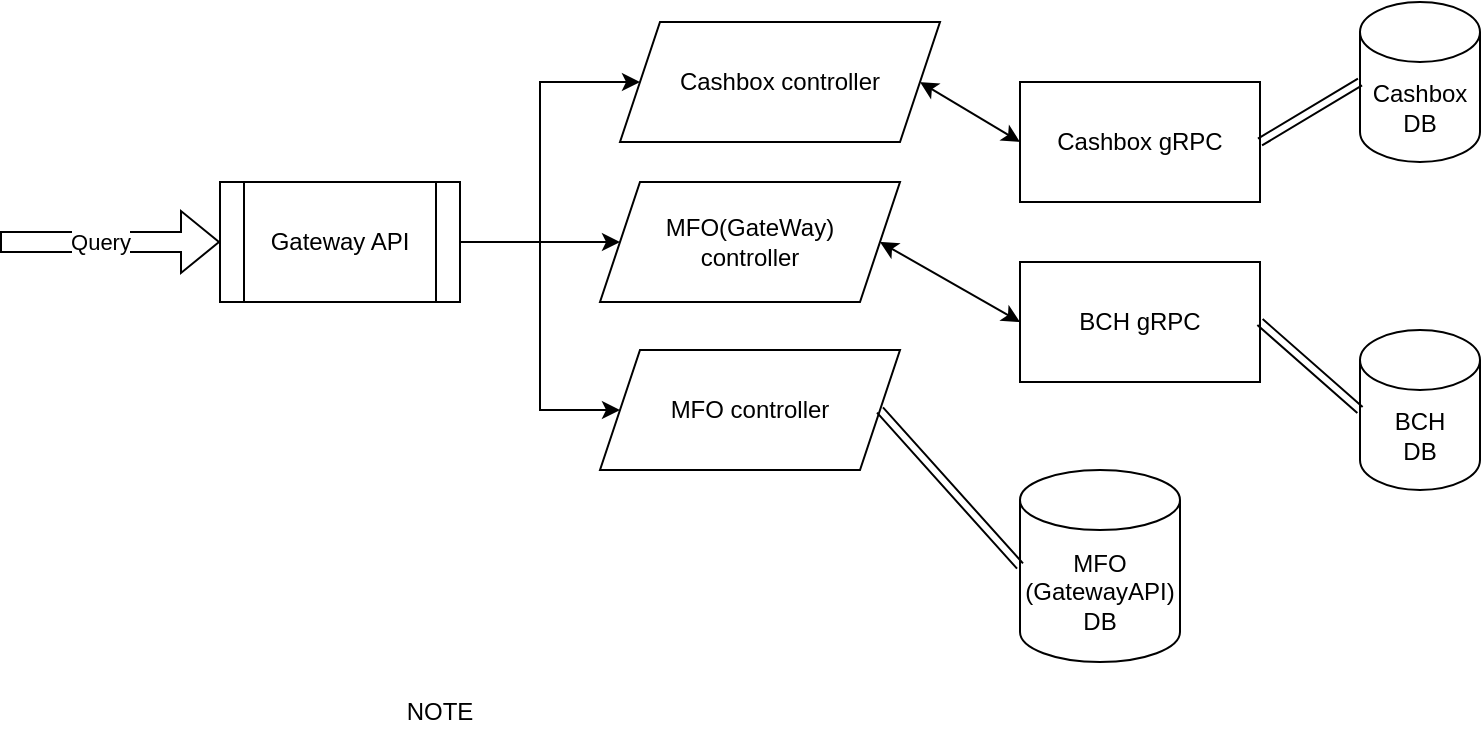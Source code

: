 <mxfile version="17.4.4" type="device"><diagram id="yAWjqaBuLYbQz8tXXDq8" name="Page-1"><mxGraphModel dx="1422" dy="791" grid="1" gridSize="10" guides="1" tooltips="1" connect="1" arrows="1" fold="1" page="1" pageScale="1" pageWidth="1169" pageHeight="827" math="0" shadow="0"><root><mxCell id="0"/><mxCell id="1" parent="0"/><mxCell id="uD66CK9Uuo4JT2ndXYGY-1" value="NOTE" style="text;html=1;strokeColor=none;fillColor=none;align=center;verticalAlign=middle;whiteSpace=wrap;rounded=0;" vertex="1" parent="1"><mxGeometry x="350" y="450" width="60" height="30" as="geometry"/></mxCell><mxCell id="uD66CK9Uuo4JT2ndXYGY-2" value="&lt;div&gt;BCH&lt;/div&gt;&lt;div&gt;DB&lt;/div&gt;" style="shape=cylinder3;whiteSpace=wrap;html=1;boundedLbl=1;backgroundOutline=1;size=15;" vertex="1" parent="1"><mxGeometry x="840" y="274" width="60" height="80" as="geometry"/></mxCell><mxCell id="uD66CK9Uuo4JT2ndXYGY-3" value="Cashbox DB" style="shape=cylinder3;whiteSpace=wrap;html=1;boundedLbl=1;backgroundOutline=1;size=15;" vertex="1" parent="1"><mxGeometry x="840" y="110" width="60" height="80" as="geometry"/></mxCell><mxCell id="uD66CK9Uuo4JT2ndXYGY-25" style="edgeStyle=orthogonalEdgeStyle;rounded=0;orthogonalLoop=1;jettySize=auto;html=1;exitX=1;exitY=0.5;exitDx=0;exitDy=0;entryX=0;entryY=0.5;entryDx=0;entryDy=0;" edge="1" parent="1" source="uD66CK9Uuo4JT2ndXYGY-4" target="uD66CK9Uuo4JT2ndXYGY-7"><mxGeometry relative="1" as="geometry"><Array as="points"><mxPoint x="450" y="230"/><mxPoint x="450" y="230"/></Array></mxGeometry></mxCell><mxCell id="uD66CK9Uuo4JT2ndXYGY-26" style="edgeStyle=orthogonalEdgeStyle;rounded=0;orthogonalLoop=1;jettySize=auto;html=1;exitX=1;exitY=0.5;exitDx=0;exitDy=0;entryX=0;entryY=0.5;entryDx=0;entryDy=0;" edge="1" parent="1" source="uD66CK9Uuo4JT2ndXYGY-4" target="uD66CK9Uuo4JT2ndXYGY-8"><mxGeometry relative="1" as="geometry"><Array as="points"><mxPoint x="430" y="230"/><mxPoint x="430" y="150"/></Array></mxGeometry></mxCell><mxCell id="uD66CK9Uuo4JT2ndXYGY-28" style="edgeStyle=orthogonalEdgeStyle;rounded=0;orthogonalLoop=1;jettySize=auto;html=1;exitX=1;exitY=0.5;exitDx=0;exitDy=0;entryX=0;entryY=0.5;entryDx=0;entryDy=0;" edge="1" parent="1" source="uD66CK9Uuo4JT2ndXYGY-4" target="uD66CK9Uuo4JT2ndXYGY-10"><mxGeometry relative="1" as="geometry"><Array as="points"><mxPoint x="430" y="230"/><mxPoint x="430" y="314"/></Array></mxGeometry></mxCell><mxCell id="uD66CK9Uuo4JT2ndXYGY-4" value="Gateway API" style="shape=process;whiteSpace=wrap;html=1;backgroundOutline=1;" vertex="1" parent="1"><mxGeometry x="270" y="200" width="120" height="60" as="geometry"/></mxCell><mxCell id="uD66CK9Uuo4JT2ndXYGY-5" value="Cashbox gRPC" style="rounded=0;whiteSpace=wrap;html=1;" vertex="1" parent="1"><mxGeometry x="670" y="150" width="120" height="60" as="geometry"/></mxCell><mxCell id="uD66CK9Uuo4JT2ndXYGY-6" value="BCH gRPC" style="rounded=0;whiteSpace=wrap;html=1;" vertex="1" parent="1"><mxGeometry x="670" y="240" width="120" height="60" as="geometry"/></mxCell><mxCell id="uD66CK9Uuo4JT2ndXYGY-7" value="&lt;div&gt;MFO(GateWay)&lt;/div&gt;&lt;div&gt;controller&lt;/div&gt;" style="shape=parallelogram;perimeter=parallelogramPerimeter;whiteSpace=wrap;html=1;fixedSize=1;" vertex="1" parent="1"><mxGeometry x="460" y="200" width="150" height="60" as="geometry"/></mxCell><mxCell id="uD66CK9Uuo4JT2ndXYGY-8" value="Cashbox controller" style="shape=parallelogram;perimeter=parallelogramPerimeter;whiteSpace=wrap;html=1;fixedSize=1;" vertex="1" parent="1"><mxGeometry x="470" y="120" width="160" height="60" as="geometry"/></mxCell><mxCell id="uD66CK9Uuo4JT2ndXYGY-9" value="" style="endArrow=classic;startArrow=classic;html=1;rounded=0;entryX=0;entryY=0.5;entryDx=0;entryDy=0;exitX=1;exitY=0.5;exitDx=0;exitDy=0;" edge="1" parent="1" source="uD66CK9Uuo4JT2ndXYGY-8" target="uD66CK9Uuo4JT2ndXYGY-5"><mxGeometry width="50" height="50" relative="1" as="geometry"><mxPoint x="600" y="380" as="sourcePoint"/><mxPoint x="650" y="330" as="targetPoint"/></mxGeometry></mxCell><mxCell id="uD66CK9Uuo4JT2ndXYGY-10" value="MFO controller" style="shape=parallelogram;perimeter=parallelogramPerimeter;whiteSpace=wrap;html=1;fixedSize=1;" vertex="1" parent="1"><mxGeometry x="460" y="284" width="150" height="60" as="geometry"/></mxCell><mxCell id="uD66CK9Uuo4JT2ndXYGY-11" value="" style="endArrow=classic;startArrow=classic;html=1;rounded=0;entryX=0;entryY=0.5;entryDx=0;entryDy=0;exitX=1;exitY=0.5;exitDx=0;exitDy=0;" edge="1" parent="1" source="uD66CK9Uuo4JT2ndXYGY-7" target="uD66CK9Uuo4JT2ndXYGY-6"><mxGeometry width="50" height="50" relative="1" as="geometry"><mxPoint x="625" y="190" as="sourcePoint"/><mxPoint x="770" y="180" as="targetPoint"/></mxGeometry></mxCell><mxCell id="uD66CK9Uuo4JT2ndXYGY-12" value="" style="shape=link;html=1;rounded=0;exitX=1;exitY=0.5;exitDx=0;exitDy=0;entryX=0;entryY=0.5;entryDx=0;entryDy=0;entryPerimeter=0;" edge="1" parent="1" source="uD66CK9Uuo4JT2ndXYGY-5" target="uD66CK9Uuo4JT2ndXYGY-3"><mxGeometry width="100" relative="1" as="geometry"><mxPoint x="880" y="200" as="sourcePoint"/><mxPoint x="980" y="200" as="targetPoint"/></mxGeometry></mxCell><mxCell id="uD66CK9Uuo4JT2ndXYGY-13" value="" style="shape=link;html=1;rounded=0;exitX=1;exitY=0.5;exitDx=0;exitDy=0;entryX=0;entryY=0.5;entryDx=0;entryDy=0;entryPerimeter=0;" edge="1" parent="1" source="uD66CK9Uuo4JT2ndXYGY-6" target="uD66CK9Uuo4JT2ndXYGY-2"><mxGeometry width="100" relative="1" as="geometry"><mxPoint x="850" y="255" as="sourcePoint"/><mxPoint x="960" y="210" as="targetPoint"/></mxGeometry></mxCell><mxCell id="uD66CK9Uuo4JT2ndXYGY-14" value="MFO&lt;div&gt;(GatewayAPI)&lt;br&gt;&lt;/div&gt;&lt;div&gt;DB&lt;/div&gt;" style="shape=cylinder3;whiteSpace=wrap;html=1;boundedLbl=1;backgroundOutline=1;size=15;" vertex="1" parent="1"><mxGeometry x="670" y="344" width="80" height="96" as="geometry"/></mxCell><mxCell id="uD66CK9Uuo4JT2ndXYGY-15" value="" style="shape=link;html=1;rounded=0;exitX=1;exitY=0.5;exitDx=0;exitDy=0;entryX=0;entryY=0.5;entryDx=0;entryDy=0;entryPerimeter=0;" edge="1" parent="1" source="uD66CK9Uuo4JT2ndXYGY-10" target="uD66CK9Uuo4JT2ndXYGY-14"><mxGeometry width="100" relative="1" as="geometry"><mxPoint x="590" y="487.5" as="sourcePoint"/><mxPoint x="700" y="442.5" as="targetPoint"/></mxGeometry></mxCell><mxCell id="uD66CK9Uuo4JT2ndXYGY-16" value="" style="shape=flexArrow;endArrow=classic;html=1;rounded=0;entryX=0;entryY=0.5;entryDx=0;entryDy=0;" edge="1" parent="1" target="uD66CK9Uuo4JT2ndXYGY-4"><mxGeometry width="50" height="50" relative="1" as="geometry"><mxPoint x="160" y="230" as="sourcePoint"/><mxPoint x="220" y="210" as="targetPoint"/></mxGeometry></mxCell><mxCell id="uD66CK9Uuo4JT2ndXYGY-17" value="Query" style="edgeLabel;html=1;align=center;verticalAlign=middle;resizable=0;points=[];" vertex="1" connectable="0" parent="uD66CK9Uuo4JT2ndXYGY-16"><mxGeometry x="0.273" y="-3" relative="1" as="geometry"><mxPoint x="-20" y="-3" as="offset"/></mxGeometry></mxCell></root></mxGraphModel></diagram></mxfile>